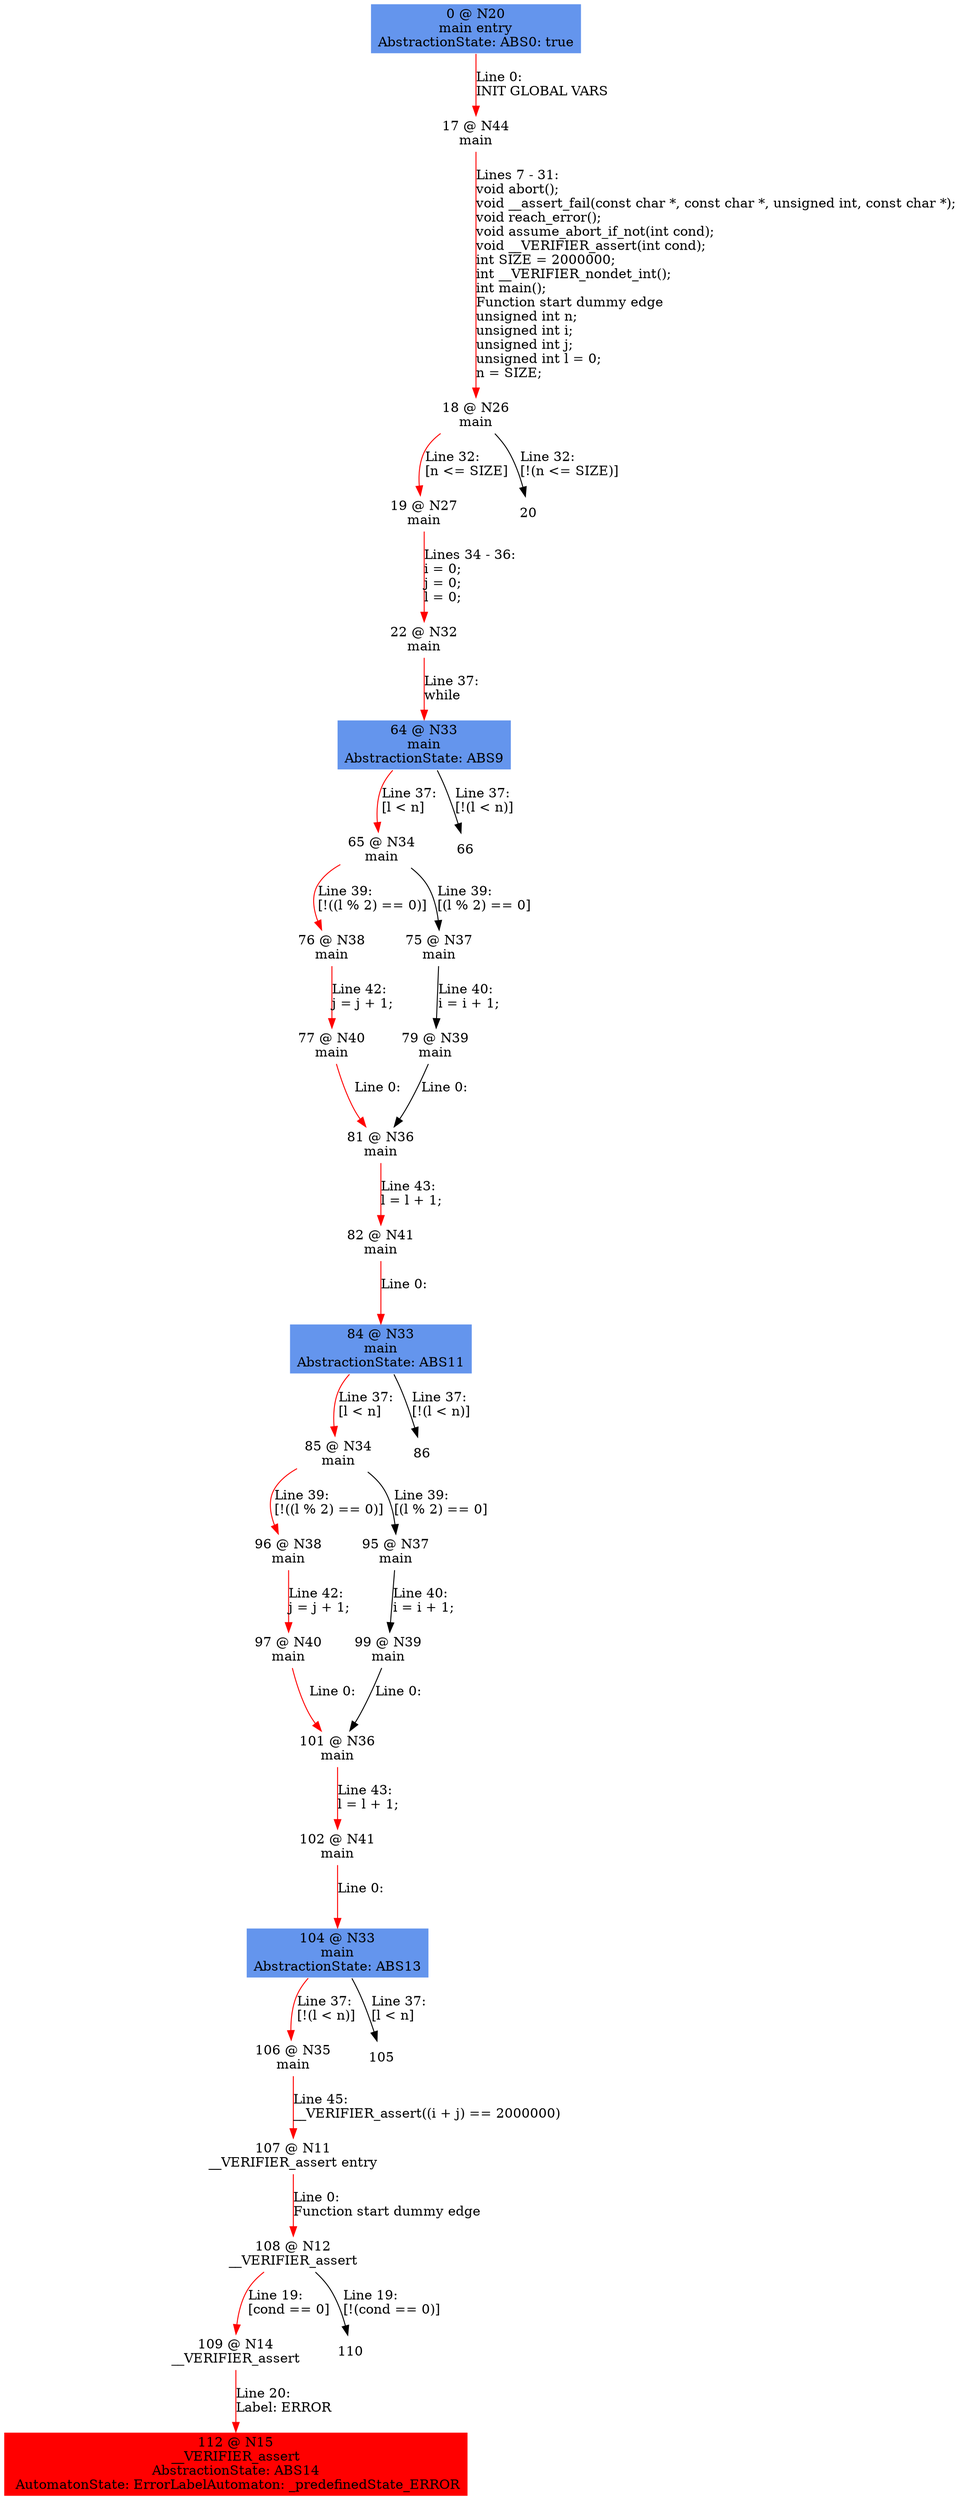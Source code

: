 digraph ARG {
node [style="filled" shape="box" color="white"]
0 [fillcolor="cornflowerblue" label="0 @ N20\nmain entry\nAbstractionState: ABS0: true\n" id="0"]
17 [label="17 @ N44\nmain\n" id="17"]
18 [label="18 @ N26\nmain\n" id="18"]
19 [label="19 @ N27\nmain\n" id="19"]
22 [label="22 @ N32\nmain\n" id="22"]
64 [fillcolor="cornflowerblue" label="64 @ N33\nmain\nAbstractionState: ABS9\n" id="64"]
65 [label="65 @ N34\nmain\n" id="65"]
76 [label="76 @ N38\nmain\n" id="76"]
77 [label="77 @ N40\nmain\n" id="77"]
81 [label="81 @ N36\nmain\n" id="81"]
82 [label="82 @ N41\nmain\n" id="82"]
84 [fillcolor="cornflowerblue" label="84 @ N33\nmain\nAbstractionState: ABS11\n" id="84"]
85 [label="85 @ N34\nmain\n" id="85"]
96 [label="96 @ N38\nmain\n" id="96"]
97 [label="97 @ N40\nmain\n" id="97"]
101 [label="101 @ N36\nmain\n" id="101"]
102 [label="102 @ N41\nmain\n" id="102"]
104 [fillcolor="cornflowerblue" label="104 @ N33\nmain\nAbstractionState: ABS13\n" id="104"]
106 [label="106 @ N35\nmain\n" id="106"]
107 [label="107 @ N11\n__VERIFIER_assert entry\n" id="107"]
108 [label="108 @ N12\n__VERIFIER_assert\n" id="108"]
109 [label="109 @ N14\n__VERIFIER_assert\n" id="109"]
112 [fillcolor="red" label="112 @ N15\n__VERIFIER_assert\nAbstractionState: ABS14\n AutomatonState: ErrorLabelAutomaton: _predefinedState_ERROR\n" id="112"]
95 [label="95 @ N37\nmain\n" id="95"]
99 [label="99 @ N39\nmain\n" id="99"]
75 [label="75 @ N37\nmain\n" id="75"]
79 [label="79 @ N39\nmain\n" id="79"]
0 -> 17 [color="red" label="Line 0: \lINIT GLOBAL VARS\l" id="0 -> 17"]
17 -> 18 [color="red" label="Lines 7 - 31: \lvoid abort();\lvoid __assert_fail(const char *, const char *, unsigned int, const char *);\lvoid reach_error();\lvoid assume_abort_if_not(int cond);\lvoid __VERIFIER_assert(int cond);\lint SIZE = 2000000;\lint __VERIFIER_nondet_int();\lint main();\lFunction start dummy edge\lunsigned int n;\lunsigned int i;\lunsigned int j;\lunsigned int l = 0;\ln = SIZE;\l" id="17 -> 18"]
18 -> 19 [color="red" label="Line 32: \l[n <= SIZE]\l" id="18 -> 19"]
18 -> 20 [label="Line 32: \l[!(n <= SIZE)]\l" id="18 -> 20"]
19 -> 22 [color="red" label="Lines 34 - 36: \li = 0;\lj = 0;\ll = 0;\l" id="19 -> 22"]
22 -> 64 [color="red" label="Line 37: \lwhile\l" id="22 -> 64"]
64 -> 65 [color="red" label="Line 37: \l[l < n]\l" id="64 -> 65"]
64 -> 66 [label="Line 37: \l[!(l < n)]\l" id="64 -> 66"]
65 -> 75 [label="Line 39: \l[(l % 2) == 0]\l" id="65 -> 75"]
65 -> 76 [color="red" label="Line 39: \l[!((l % 2) == 0)]\l" id="65 -> 76"]
76 -> 77 [color="red" label="Line 42: \lj = j + 1;\l" id="76 -> 77"]
77 -> 81 [color="red" label="Line 0: \l\l" id="77 -> 81"]
81 -> 82 [color="red" label="Line 43: \ll = l + 1;\l" id="81 -> 82"]
82 -> 84 [color="red" label="Line 0: \l\l" id="82 -> 84"]
84 -> 85 [color="red" label="Line 37: \l[l < n]\l" id="84 -> 85"]
84 -> 86 [label="Line 37: \l[!(l < n)]\l" id="84 -> 86"]
85 -> 95 [label="Line 39: \l[(l % 2) == 0]\l" id="85 -> 95"]
85 -> 96 [color="red" label="Line 39: \l[!((l % 2) == 0)]\l" id="85 -> 96"]
96 -> 97 [color="red" label="Line 42: \lj = j + 1;\l" id="96 -> 97"]
97 -> 101 [color="red" label="Line 0: \l\l" id="97 -> 101"]
101 -> 102 [color="red" label="Line 43: \ll = l + 1;\l" id="101 -> 102"]
102 -> 104 [color="red" label="Line 0: \l\l" id="102 -> 104"]
104 -> 105 [label="Line 37: \l[l < n]\l" id="104 -> 105"]
104 -> 106 [color="red" label="Line 37: \l[!(l < n)]\l" id="104 -> 106"]
106 -> 107 [color="red" label="Line 45: \l__VERIFIER_assert((i + j) == 2000000)\l" id="106 -> 107"]
107 -> 108 [color="red" label="Line 0: \lFunction start dummy edge\l" id="107 -> 108"]
108 -> 109 [color="red" label="Line 19: \l[cond == 0]\l" id="108 -> 109"]
108 -> 110 [label="Line 19: \l[!(cond == 0)]\l" id="108 -> 110"]
109 -> 112 [color="red" label="Line 20: \lLabel: ERROR\l" id="109 -> 112"]
95 -> 99 [label="Line 40: \li = i + 1;\l" id="95 -> 99"]
99 -> 101 [label="Line 0: \l\l" id="99 -> 101"]
75 -> 79 [label="Line 40: \li = i + 1;\l" id="75 -> 79"]
79 -> 81 [label="Line 0: \l\l" id="79 -> 81"]
}
